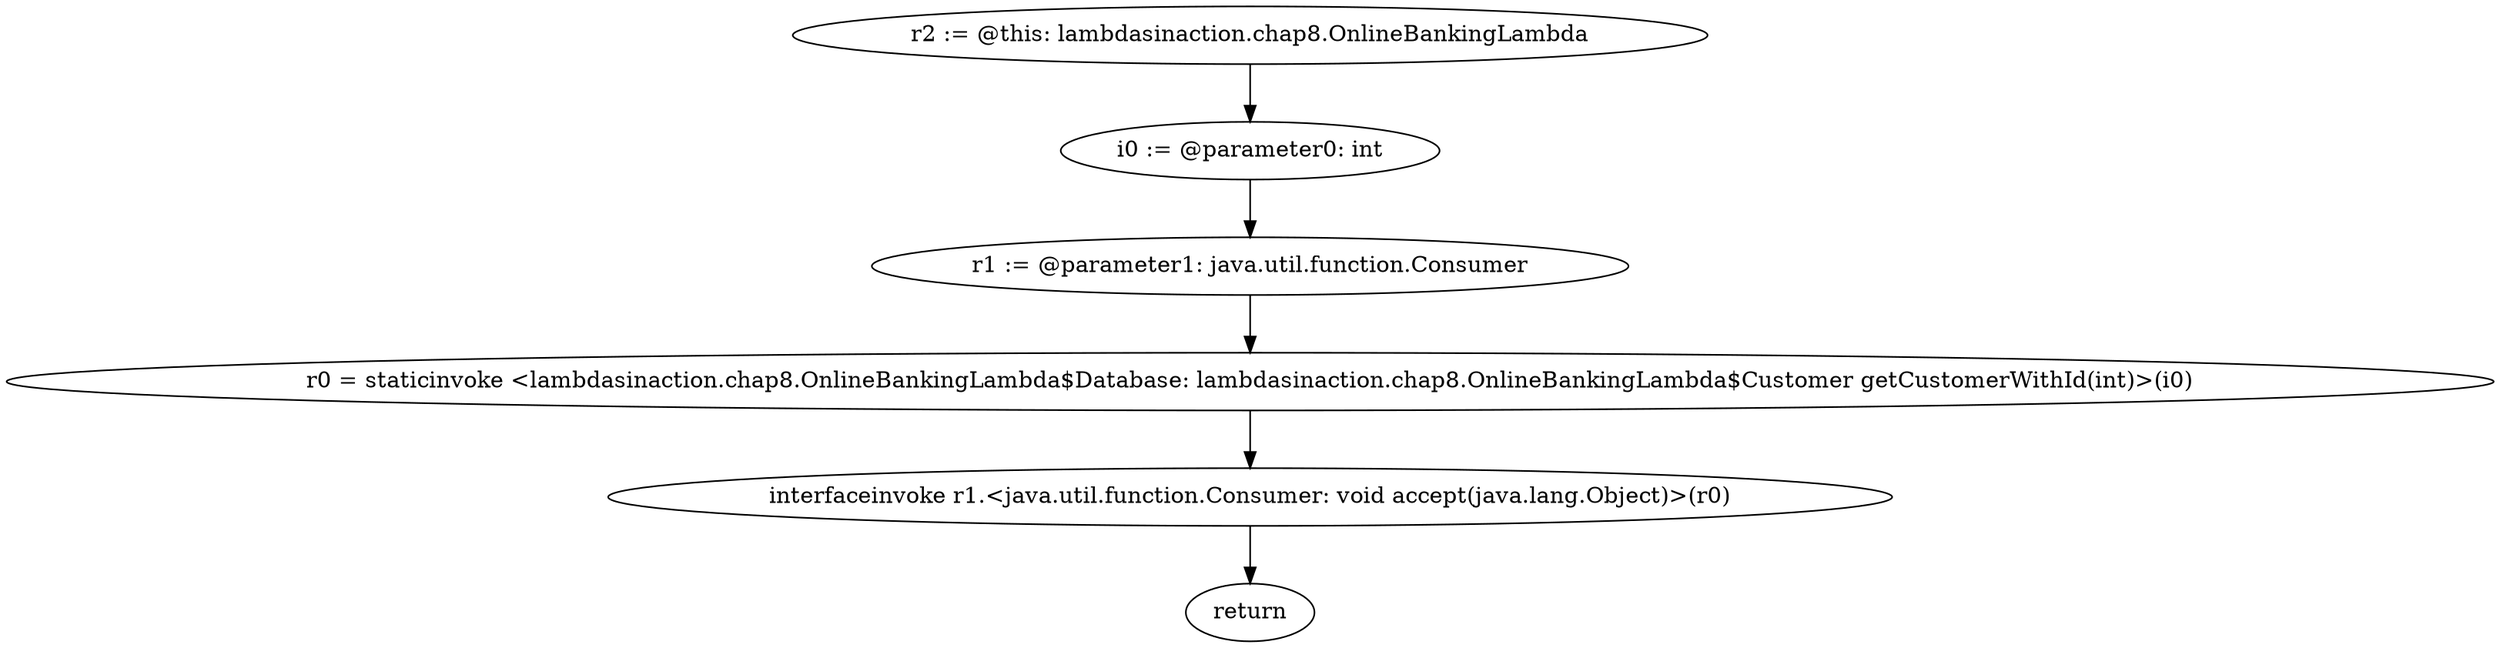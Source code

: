 digraph "unitGraph" {
    "r2 := @this: lambdasinaction.chap8.OnlineBankingLambda"
    "i0 := @parameter0: int"
    "r1 := @parameter1: java.util.function.Consumer"
    "r0 = staticinvoke <lambdasinaction.chap8.OnlineBankingLambda$Database: lambdasinaction.chap8.OnlineBankingLambda$Customer getCustomerWithId(int)>(i0)"
    "interfaceinvoke r1.<java.util.function.Consumer: void accept(java.lang.Object)>(r0)"
    "return"
    "r2 := @this: lambdasinaction.chap8.OnlineBankingLambda"->"i0 := @parameter0: int";
    "i0 := @parameter0: int"->"r1 := @parameter1: java.util.function.Consumer";
    "r1 := @parameter1: java.util.function.Consumer"->"r0 = staticinvoke <lambdasinaction.chap8.OnlineBankingLambda$Database: lambdasinaction.chap8.OnlineBankingLambda$Customer getCustomerWithId(int)>(i0)";
    "r0 = staticinvoke <lambdasinaction.chap8.OnlineBankingLambda$Database: lambdasinaction.chap8.OnlineBankingLambda$Customer getCustomerWithId(int)>(i0)"->"interfaceinvoke r1.<java.util.function.Consumer: void accept(java.lang.Object)>(r0)";
    "interfaceinvoke r1.<java.util.function.Consumer: void accept(java.lang.Object)>(r0)"->"return";
}
